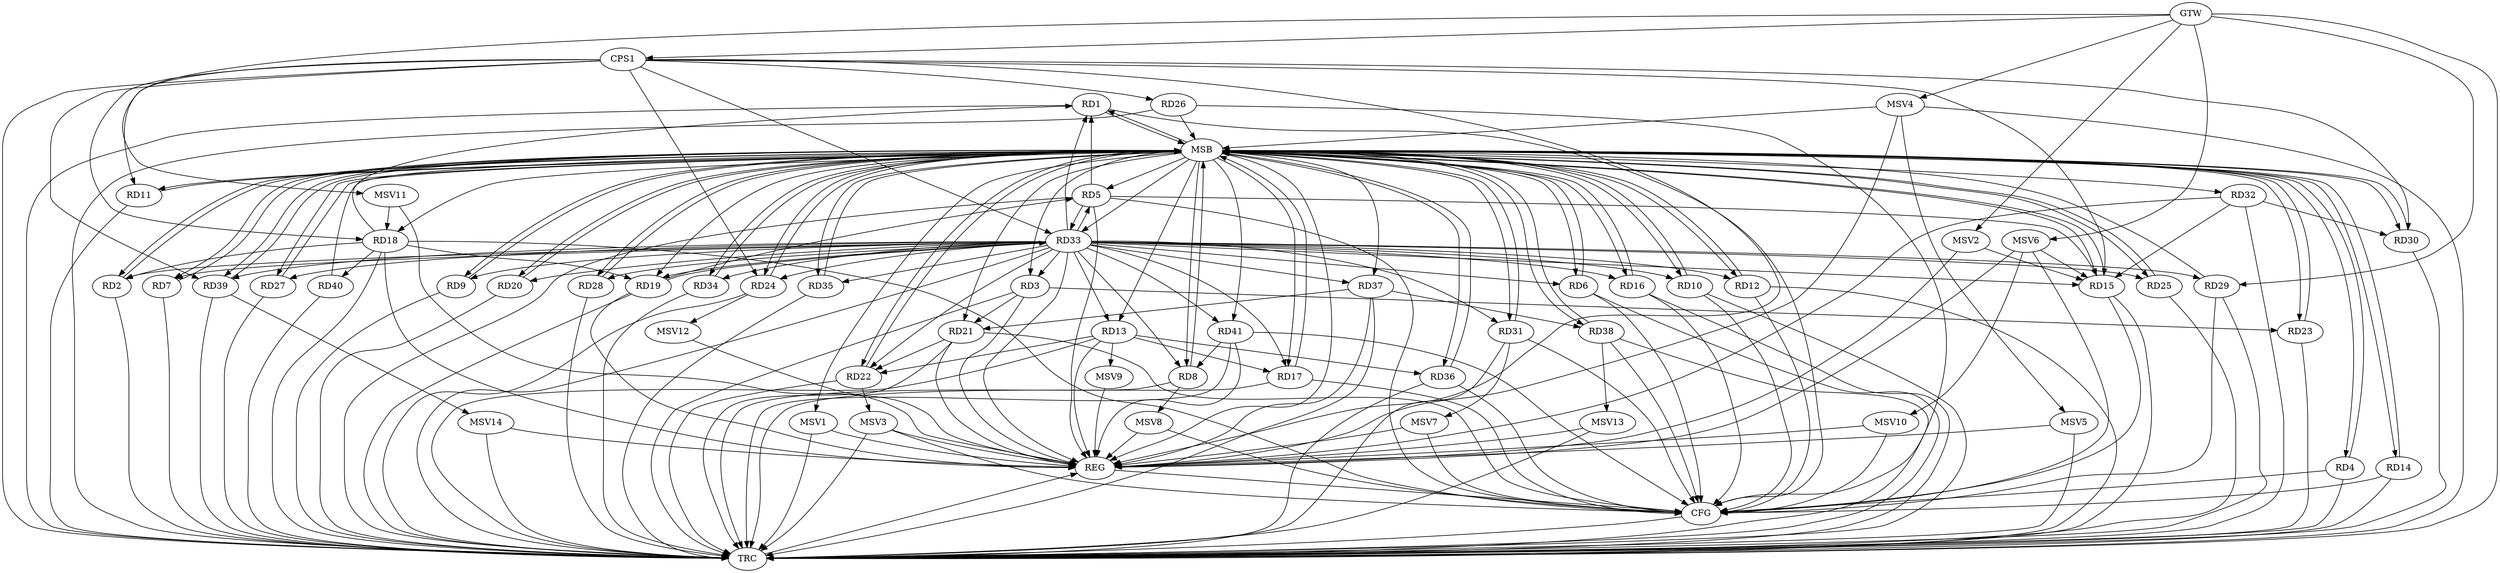 strict digraph G {
  RD1 [ label="RD1" ];
  RD2 [ label="RD2" ];
  RD3 [ label="RD3" ];
  RD4 [ label="RD4" ];
  RD5 [ label="RD5" ];
  RD6 [ label="RD6" ];
  RD7 [ label="RD7" ];
  RD8 [ label="RD8" ];
  RD9 [ label="RD9" ];
  RD10 [ label="RD10" ];
  RD11 [ label="RD11" ];
  RD12 [ label="RD12" ];
  RD13 [ label="RD13" ];
  RD14 [ label="RD14" ];
  RD15 [ label="RD15" ];
  RD16 [ label="RD16" ];
  RD17 [ label="RD17" ];
  RD18 [ label="RD18" ];
  RD19 [ label="RD19" ];
  RD20 [ label="RD20" ];
  RD21 [ label="RD21" ];
  RD22 [ label="RD22" ];
  RD23 [ label="RD23" ];
  RD24 [ label="RD24" ];
  RD25 [ label="RD25" ];
  RD26 [ label="RD26" ];
  RD27 [ label="RD27" ];
  RD28 [ label="RD28" ];
  RD29 [ label="RD29" ];
  RD30 [ label="RD30" ];
  RD31 [ label="RD31" ];
  RD32 [ label="RD32" ];
  RD33 [ label="RD33" ];
  RD34 [ label="RD34" ];
  RD35 [ label="RD35" ];
  RD36 [ label="RD36" ];
  RD37 [ label="RD37" ];
  RD38 [ label="RD38" ];
  RD39 [ label="RD39" ];
  RD40 [ label="RD40" ];
  RD41 [ label="RD41" ];
  CPS1 [ label="CPS1" ];
  GTW [ label="GTW" ];
  REG [ label="REG" ];
  MSB [ label="MSB" ];
  CFG [ label="CFG" ];
  TRC [ label="TRC" ];
  MSV1 [ label="MSV1" ];
  MSV2 [ label="MSV2" ];
  MSV3 [ label="MSV3" ];
  MSV4 [ label="MSV4" ];
  MSV5 [ label="MSV5" ];
  MSV6 [ label="MSV6" ];
  MSV7 [ label="MSV7" ];
  MSV8 [ label="MSV8" ];
  MSV9 [ label="MSV9" ];
  MSV10 [ label="MSV10" ];
  MSV11 [ label="MSV11" ];
  MSV12 [ label="MSV12" ];
  MSV13 [ label="MSV13" ];
  MSV14 [ label="MSV14" ];
  RD5 -> RD1;
  RD18 -> RD1;
  RD18 -> RD2;
  RD3 -> RD21;
  RD3 -> RD23;
  RD5 -> RD15;
  RD19 -> RD5;
  RD5 -> RD33;
  RD33 -> RD8;
  RD41 -> RD8;
  RD13 -> RD17;
  RD13 -> RD22;
  RD33 -> RD13;
  RD13 -> RD36;
  RD32 -> RD15;
  RD18 -> RD19;
  RD18 -> RD40;
  RD19 -> RD33;
  RD33 -> RD19;
  RD21 -> RD22;
  RD37 -> RD21;
  RD33 -> RD22;
  RD32 -> RD30;
  RD33 -> RD37;
  RD33 -> RD41;
  RD37 -> RD38;
  CPS1 -> RD26;
  CPS1 -> RD11;
  CPS1 -> RD33;
  CPS1 -> RD15;
  CPS1 -> RD24;
  CPS1 -> RD30;
  CPS1 -> RD18;
  CPS1 -> RD39;
  GTW -> RD29;
  GTW -> CPS1;
  RD3 -> REG;
  RD5 -> REG;
  RD13 -> REG;
  RD18 -> REG;
  RD19 -> REG;
  RD21 -> REG;
  RD32 -> REG;
  RD33 -> REG;
  RD37 -> REG;
  RD41 -> REG;
  CPS1 -> REG;
  RD1 -> MSB;
  MSB -> RD5;
  MSB -> RD9;
  MSB -> RD17;
  MSB -> RD33;
  MSB -> RD35;
  MSB -> RD37;
  MSB -> REG;
  RD2 -> MSB;
  MSB -> RD7;
  MSB -> RD14;
  MSB -> RD19;
  MSB -> RD25;
  RD4 -> MSB;
  MSB -> RD11;
  MSB -> RD24;
  RD6 -> MSB;
  MSB -> RD1;
  MSB -> RD12;
  RD7 -> MSB;
  MSB -> RD8;
  MSB -> RD21;
  RD8 -> MSB;
  MSB -> RD10;
  MSB -> RD34;
  MSB -> RD39;
  MSB -> RD41;
  RD9 -> MSB;
  MSB -> RD20;
  RD10 -> MSB;
  MSB -> RD18;
  RD11 -> MSB;
  MSB -> RD23;
  RD12 -> MSB;
  MSB -> RD4;
  MSB -> RD38;
  RD14 -> MSB;
  MSB -> RD3;
  MSB -> RD13;
  RD15 -> MSB;
  MSB -> RD28;
  MSB -> RD30;
  RD16 -> MSB;
  MSB -> RD15;
  MSB -> RD22;
  RD17 -> MSB;
  MSB -> RD16;
  MSB -> RD36;
  RD20 -> MSB;
  MSB -> RD27;
  RD22 -> MSB;
  RD23 -> MSB;
  MSB -> RD2;
  RD24 -> MSB;
  RD25 -> MSB;
  RD26 -> MSB;
  RD27 -> MSB;
  RD28 -> MSB;
  MSB -> RD31;
  RD29 -> MSB;
  RD30 -> MSB;
  MSB -> RD6;
  RD31 -> MSB;
  RD34 -> MSB;
  RD35 -> MSB;
  RD36 -> MSB;
  MSB -> RD32;
  RD38 -> MSB;
  RD39 -> MSB;
  RD40 -> MSB;
  RD14 -> CFG;
  RD21 -> CFG;
  RD6 -> CFG;
  RD18 -> CFG;
  RD12 -> CFG;
  RD16 -> CFG;
  RD38 -> CFG;
  RD29 -> CFG;
  RD5 -> CFG;
  RD4 -> CFG;
  RD41 -> CFG;
  RD1 -> CFG;
  RD31 -> CFG;
  RD10 -> CFG;
  RD26 -> CFG;
  RD17 -> CFG;
  RD15 -> CFG;
  RD36 -> CFG;
  REG -> CFG;
  RD1 -> TRC;
  RD2 -> TRC;
  RD3 -> TRC;
  RD4 -> TRC;
  RD5 -> TRC;
  RD6 -> TRC;
  RD7 -> TRC;
  RD8 -> TRC;
  RD9 -> TRC;
  RD10 -> TRC;
  RD11 -> TRC;
  RD12 -> TRC;
  RD13 -> TRC;
  RD14 -> TRC;
  RD15 -> TRC;
  RD16 -> TRC;
  RD17 -> TRC;
  RD18 -> TRC;
  RD19 -> TRC;
  RD20 -> TRC;
  RD21 -> TRC;
  RD22 -> TRC;
  RD23 -> TRC;
  RD24 -> TRC;
  RD25 -> TRC;
  RD26 -> TRC;
  RD27 -> TRC;
  RD28 -> TRC;
  RD29 -> TRC;
  RD30 -> TRC;
  RD31 -> TRC;
  RD32 -> TRC;
  RD33 -> TRC;
  RD34 -> TRC;
  RD35 -> TRC;
  RD36 -> TRC;
  RD37 -> TRC;
  RD38 -> TRC;
  RD39 -> TRC;
  RD40 -> TRC;
  RD41 -> TRC;
  CPS1 -> TRC;
  GTW -> TRC;
  CFG -> TRC;
  TRC -> REG;
  RD33 -> RD25;
  RD33 -> RD20;
  RD33 -> RD28;
  RD33 -> RD24;
  RD33 -> RD16;
  RD33 -> RD9;
  RD33 -> RD5;
  RD33 -> RD31;
  RD33 -> RD3;
  RD33 -> RD6;
  RD33 -> RD34;
  RD33 -> RD2;
  RD33 -> RD27;
  RD33 -> RD7;
  RD33 -> RD15;
  RD33 -> RD12;
  RD33 -> RD39;
  RD33 -> RD1;
  RD33 -> RD17;
  RD33 -> RD35;
  RD33 -> RD29;
  RD33 -> RD10;
  MSB -> MSV1;
  MSV1 -> REG;
  MSV1 -> TRC;
  MSV2 -> RD15;
  GTW -> MSV2;
  MSV2 -> REG;
  RD22 -> MSV3;
  MSV3 -> REG;
  MSV3 -> TRC;
  MSV3 -> CFG;
  MSV4 -> MSB;
  GTW -> MSV4;
  MSV4 -> REG;
  MSV4 -> TRC;
  MSV4 -> MSV5;
  MSV5 -> REG;
  MSV5 -> TRC;
  MSV6 -> RD15;
  GTW -> MSV6;
  MSV6 -> REG;
  MSV6 -> CFG;
  RD31 -> MSV7;
  MSV7 -> REG;
  MSV7 -> CFG;
  RD8 -> MSV8;
  MSV8 -> REG;
  MSV8 -> CFG;
  RD13 -> MSV9;
  MSV9 -> REG;
  MSV6 -> MSV10;
  MSV10 -> REG;
  MSV10 -> CFG;
  MSV11 -> RD18;
  GTW -> MSV11;
  MSV11 -> REG;
  RD24 -> MSV12;
  MSV12 -> REG;
  RD38 -> MSV13;
  MSV13 -> REG;
  MSV13 -> TRC;
  RD39 -> MSV14;
  MSV14 -> REG;
  MSV14 -> TRC;
}
